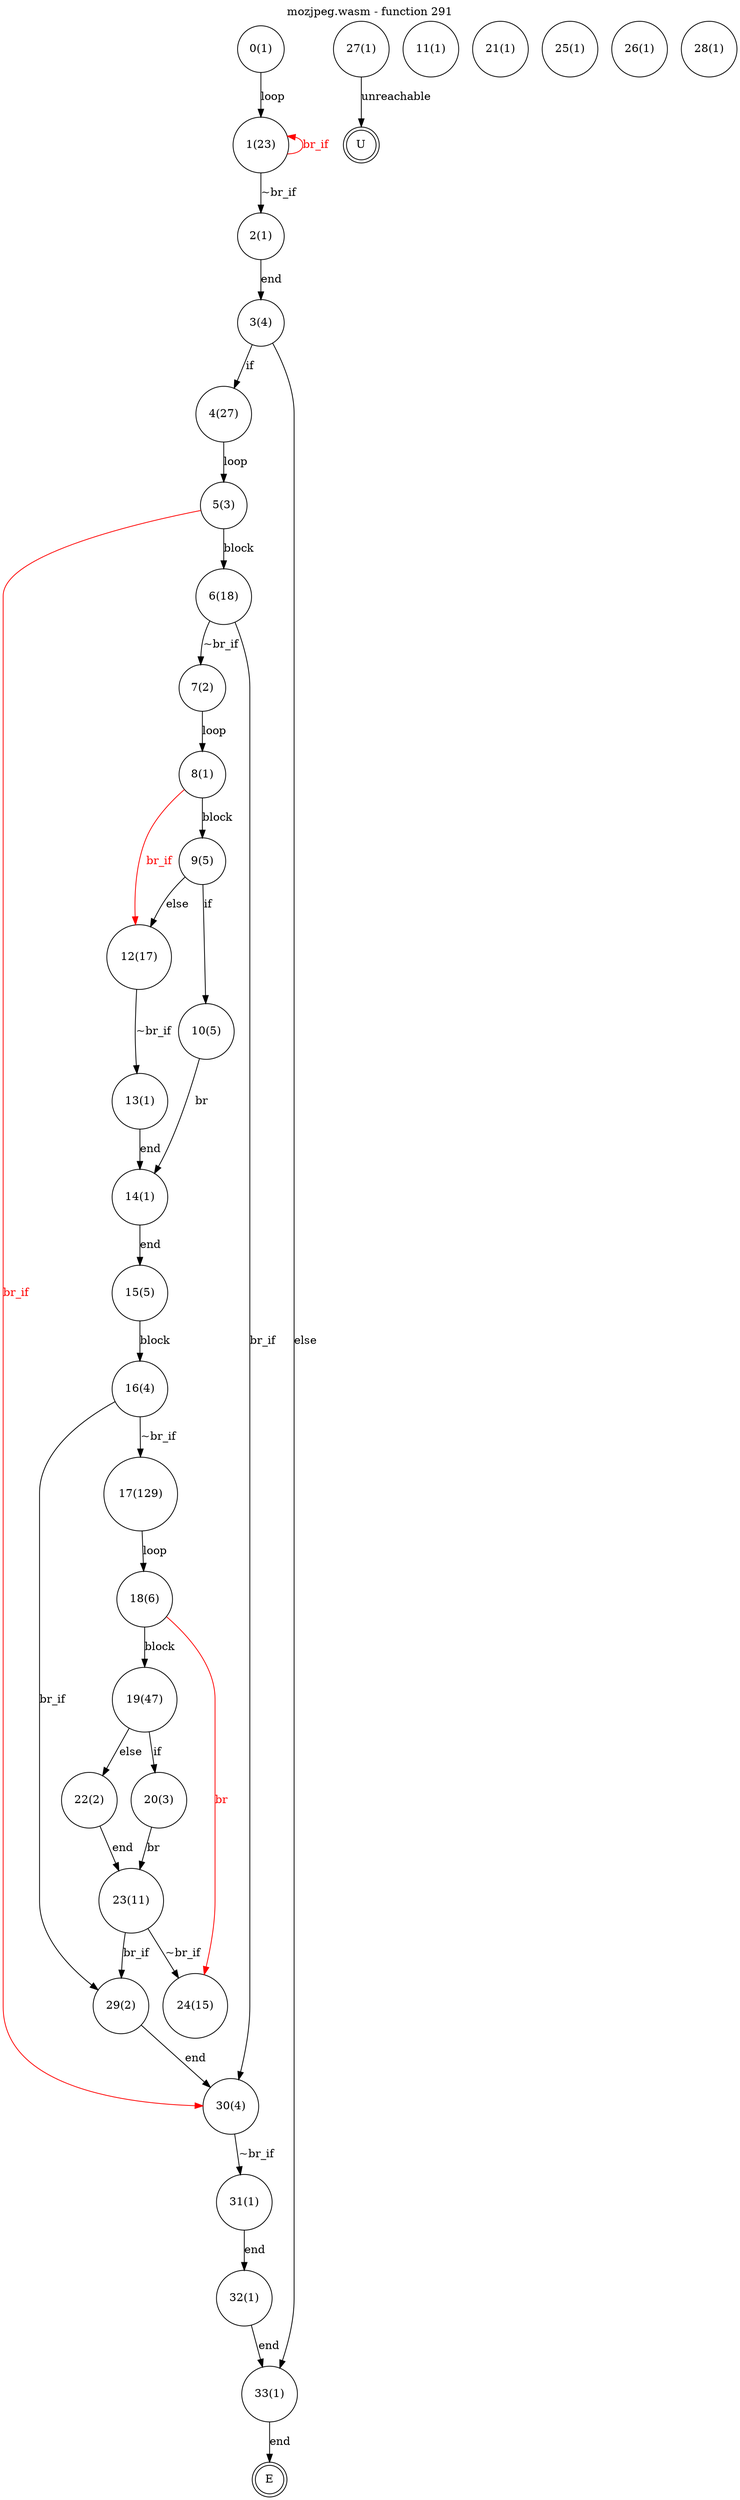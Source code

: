 digraph finite_state_machine {
    label = "mozjpeg.wasm - function 291"
    labelloc =  t
    labelfontsize = 16
    labelfontcolor = black
    labelfontname = "Helvetica"
    node [shape = doublecircle]; E U ;
node [shape=circle, fontcolor=black, style="", label="0(1)"]0
node [shape=circle, fontcolor=black, style="", label="1(23)"]1
node [shape=circle, fontcolor=black, style="", label="2(1)"]2
node [shape=circle, fontcolor=black, style="", label="3(4)"]3
node [shape=circle, fontcolor=black, style="", label="4(27)"]4
node [shape=circle, fontcolor=black, style="", label="5(3)"]5
node [shape=circle, fontcolor=black, style="", label="6(18)"]6
node [shape=circle, fontcolor=black, style="", label="7(2)"]7
node [shape=circle, fontcolor=black, style="", label="8(1)"]8
node [shape=circle, fontcolor=black, style="", label="9(5)"]9
node [shape=circle, fontcolor=black, style="", label="10(5)"]10
node [shape=circle, fontcolor=black, style="", label="11(1)"]11
node [shape=circle, fontcolor=black, style="", label="12(17)"]12
node [shape=circle, fontcolor=black, style="", label="13(1)"]13
node [shape=circle, fontcolor=black, style="", label="14(1)"]14
node [shape=circle, fontcolor=black, style="", label="15(5)"]15
node [shape=circle, fontcolor=black, style="", label="16(4)"]16
node [shape=circle, fontcolor=black, style="", label="17(129)"]17
node [shape=circle, fontcolor=black, style="", label="18(6)"]18
node [shape=circle, fontcolor=black, style="", label="19(47)"]19
node [shape=circle, fontcolor=black, style="", label="20(3)"]20
node [shape=circle, fontcolor=black, style="", label="21(1)"]21
node [shape=circle, fontcolor=black, style="", label="22(2)"]22
node [shape=circle, fontcolor=black, style="", label="23(11)"]23
node [shape=circle, fontcolor=black, style="", label="24(15)"]24
node [shape=circle, fontcolor=black, style="", label="25(1)"]25
node [shape=circle, fontcolor=black, style="", label="26(1)"]26
node [shape=circle, fontcolor=black, style="", label="27(1)"]27
node [shape=circle, fontcolor=black, style="", label="28(1)"]28
node [shape=circle, fontcolor=black, style="", label="29(2)"]29
node [shape=circle, fontcolor=black, style="", label="30(4)"]30
node [shape=circle, fontcolor=black, style="", label="31(1)"]31
node [shape=circle, fontcolor=black, style="", label="32(1)"]32
node [shape=circle, fontcolor=black, style="", label="33(1)"]33
node [shape=circle, fontcolor=black, style="", label="E"]E
node [shape=circle, fontcolor=black, style="", label="U"]U
    0 -> 1[label="loop"];
    1 -> 2[label="~br_if"];
    1 -> 1[color="red" dir=back fontcolor="red" label="br_if"];
    2 -> 3[label="end"];
    3 -> 4[label="if"];
    3 -> 33[label="else"];
    4 -> 5[label="loop"];
    5 -> 6[label="block"];
    6 -> 7[label="~br_if"];
    6 -> 30[label="br_if"];
    7 -> 8[label="loop"];
    8 -> 9[label="block"];
    9 -> 10[label="if"];
    9 -> 12[label="else"];
    10 -> 14[label="br"];
    12 -> 13[label="~br_if"];
    12 -> 8[color="red" dir=back fontcolor="red" label="br_if"];
    13 -> 14[label="end"];
    14 -> 15[label="end"];
    15 -> 16[label="block"];
    16 -> 17[label="~br_if"];
    16 -> 29[label="br_if"];
    17 -> 18[label="loop"];
    18 -> 19[label="block"];
    19 -> 20[label="if"];
    19 -> 22[label="else"];
    20 -> 23[label="br"];
    22 -> 23[label="end"];
    23 -> 24[label="~br_if"];
    23 -> 29[label="br_if"];
    24 -> 18[color="red" dir=back fontcolor="red" label="br"];
    27 -> U[label="unreachable"];
    29 -> 30[label="end"];
    30 -> 31[label="~br_if"];
    30 -> 5[color="red" dir=back fontcolor="red" label="br_if"];
    31 -> 32[label="end"];
    32 -> 33[label="end"];
    33 -> E[label="end"];
}
